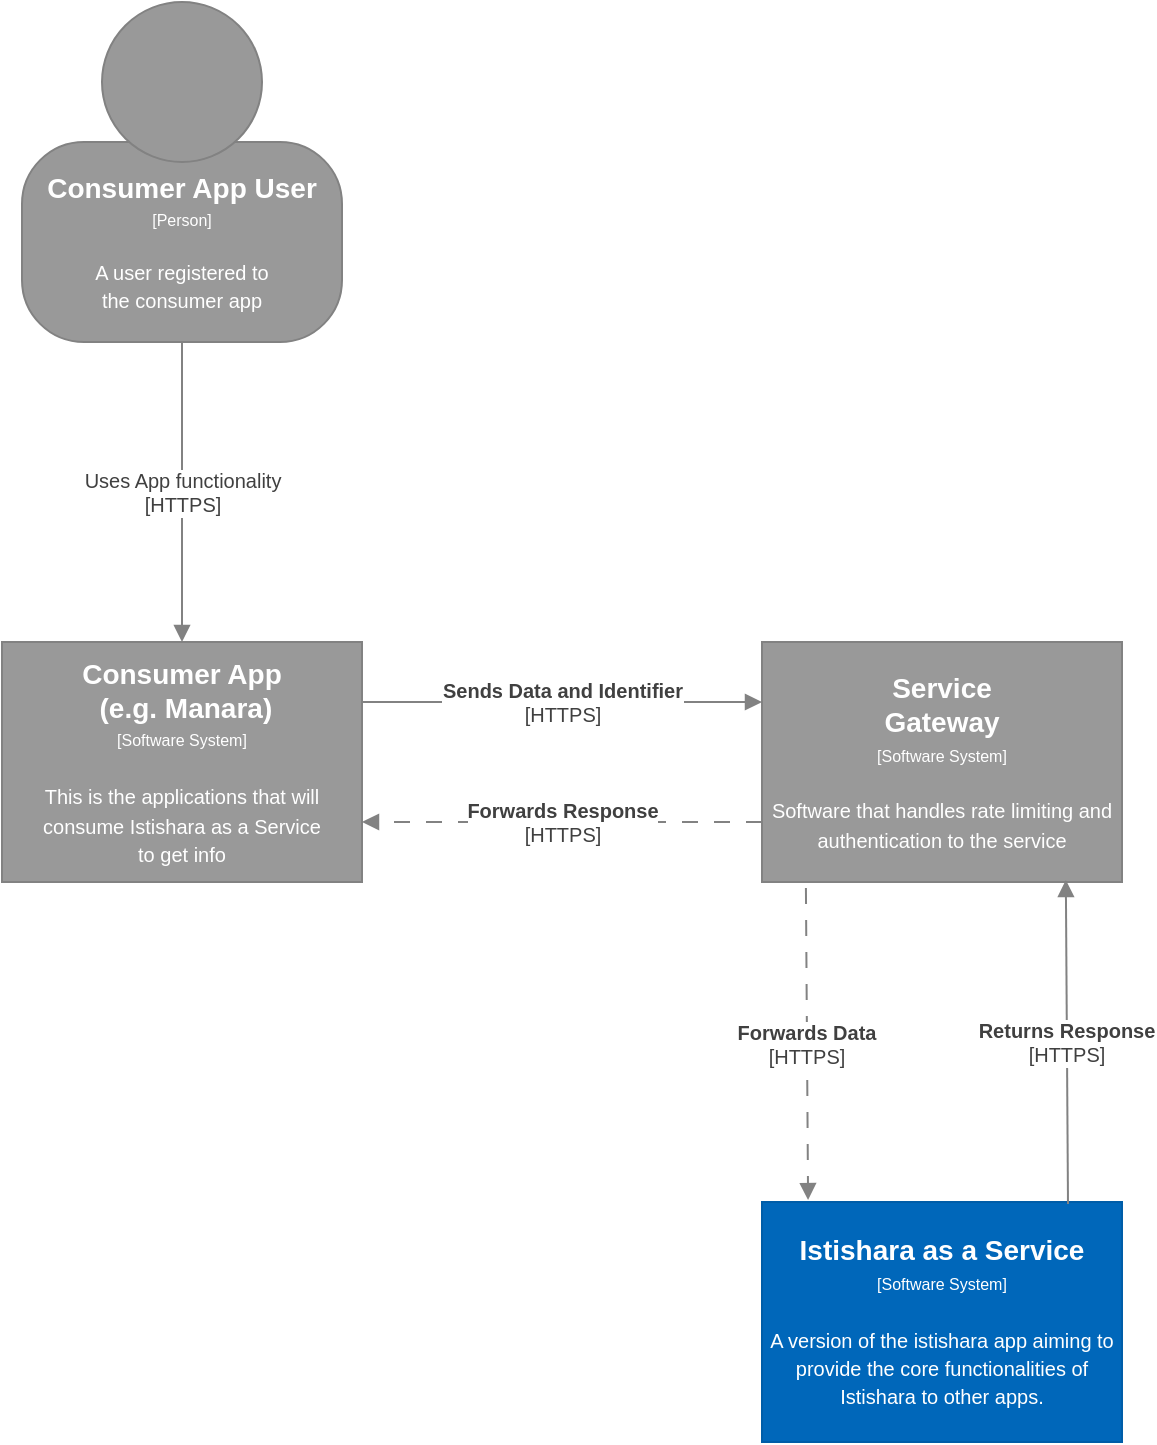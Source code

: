 <mxfile version="13.2.4" type="google"><diagram id="7RP1oYqYokmmZYXaSHFx" name="Page-1"><mxGraphModel dx="1355" dy="1874" grid="1" gridSize="10" guides="1" tooltips="1" connect="1" arrows="1" fold="1" page="1" pageScale="1" pageWidth="850" pageHeight="1100" math="0" shadow="0"><root><mxCell id="0"/><mxCell id="1" parent="0"/><object label="&lt;div&gt;&lt;span style=&quot;font-size: 14px&quot;&gt;&lt;b&gt;Consumer App&lt;/b&gt;&lt;/span&gt;&lt;/div&gt;&lt;div&gt;&lt;span style=&quot;font-size: 14px&quot;&gt;&lt;b&gt;&amp;nbsp;(e.g. Manara)&lt;/b&gt;&lt;/span&gt;&lt;/div&gt;&lt;div&gt;&lt;span style=&quot;font-size: 8px&quot;&gt;[Software System&lt;/span&gt;&lt;span style=&quot;font-size: 8px&quot;&gt;]&lt;/span&gt;&lt;/div&gt;&lt;div&gt;&lt;span style=&quot;font-size: 8px&quot;&gt;&lt;br&gt;&lt;/span&gt;&lt;/div&gt;&lt;div&gt;&lt;font size=&quot;1&quot;&gt;This is the applications that will consume Istishara as a Service&lt;/font&gt;&lt;/div&gt;&lt;div&gt;&lt;font size=&quot;1&quot;&gt;to get info&lt;/font&gt;&lt;/div&gt;" placeholders="1" name="External System Name" description="Description of Software System" id="XB8ivH_cLxs2Bz2Z1T5P-8"><mxCell style="rounded=0;whiteSpace=wrap;html=1;fillColor=#999999;fontColor=#FFFFFF;strokeColor=#828282;resizable=0;" vertex="1" parent="1"><mxGeometry x="70" y="70" width="180" height="120" as="geometry"/></mxCell></object><object label="" placeholders="1" instruction="edit data of the lower shape within the group" id="XB8ivH_cLxs2Bz2Z1T5P-10"><mxCell style="group;resizable=0;" vertex="1" connectable="0" parent="1"><mxGeometry x="80" y="-250" width="160" height="170" as="geometry"/></mxCell></object><object label="&lt;div style=&quot;color: rgb(255 , 255 , 255) ; white-space: normal&quot;&gt;&lt;span style=&quot;font-size: 14px&quot;&gt;&lt;b&gt;Consumer App User&lt;/b&gt;&lt;/span&gt;&lt;/div&gt;&lt;div style=&quot;color: rgb(255 , 255 , 255) ; white-space: normal&quot;&gt;&lt;span style=&quot;font-size: 8px&quot;&gt;[Person]&lt;/span&gt;&lt;br&gt;&lt;/div&gt;&lt;div style=&quot;color: rgb(255 , 255 , 255) ; white-space: normal ; font-size: 8px&quot;&gt;&lt;span style=&quot;font-size: x-small&quot;&gt;&lt;br&gt;&lt;/span&gt;&lt;/div&gt;&lt;div style=&quot;color: rgb(255 , 255 , 255) ; white-space: normal&quot;&gt;&lt;font size=&quot;1&quot;&gt;A user registered to&lt;/font&gt;&lt;/div&gt;&lt;div style=&quot;color: rgb(255 , 255 , 255) ; white-space: normal&quot;&gt;&lt;font size=&quot;1&quot;&gt;the consumer app&lt;/font&gt;&lt;/div&gt;" name="External Actor Name" description="Description" placeholders="1" id="XB8ivH_cLxs2Bz2Z1T5P-11"><mxCell style="rounded=1;whiteSpace=wrap;html=1;strokeColor=#828282;fillColor=#999999;fontColor=#000000;arcSize=31;" vertex="1" parent="XB8ivH_cLxs2Bz2Z1T5P-10"><mxGeometry y="70" width="160" height="100" as="geometry"/></mxCell></object><mxCell id="XB8ivH_cLxs2Bz2Z1T5P-12" value="" style="ellipse;whiteSpace=wrap;html=1;aspect=fixed;strokeColor=#828282;fillColor=#999999;fontColor=#000000;" vertex="1" parent="XB8ivH_cLxs2Bz2Z1T5P-10"><mxGeometry x="40" width="80" height="80" as="geometry"/></mxCell><object label="&lt;span style=&quot;font-size: 10px&quot;&gt;Uses App functionality&lt;br&gt;[HTTPS]&lt;br&gt;&lt;/span&gt;" placeholders="1" name="Data Flow Item Name" technology="HTTP" id="XB8ivH_cLxs2Bz2Z1T5P-14"><mxCell style="endArrow=block;html=1;fontSize=10;fontColor=#404040;strokeWidth=1;endFill=1;strokeColor=#828282;elbow=vertical;exitX=0.5;exitY=1;exitDx=0;exitDy=0;entryX=0.5;entryY=0;entryDx=0;entryDy=0;" edge="1" parent="1" source="XB8ivH_cLxs2Bz2Z1T5P-11" target="XB8ivH_cLxs2Bz2Z1T5P-8"><mxGeometry width="50" height="50" relative="1" as="geometry"><mxPoint x="330" y="529.5" as="sourcePoint"/><mxPoint x="530" y="529.5" as="targetPoint"/></mxGeometry></mxCell></object><object label="&lt;div&gt;&lt;span style=&quot;font-size: 14px&quot;&gt;&lt;b&gt;Istishara as a Service&lt;/b&gt;&lt;/span&gt;&lt;/div&gt;&lt;div&gt;&lt;span style=&quot;font-size: 8px&quot;&gt;[Software System]&lt;/span&gt;&lt;br&gt;&lt;/div&gt;&lt;div&gt;&lt;span style=&quot;font-size: 8px&quot;&gt;&lt;br&gt;&lt;/span&gt;&lt;/div&gt;&lt;div&gt;&lt;font size=&quot;1&quot;&gt;A version of the istishara app aiming to provide the core functionalities of Istishara to other apps.&lt;/font&gt;&lt;/div&gt;" placeholders="1" name="Software System Name" description="Description" id="XB8ivH_cLxs2Bz2Z1T5P-15"><mxCell style="rounded=0;whiteSpace=wrap;html=1;fillColor=#0067BA;fontColor=#FFFFFF;strokeColor=#005DA8;resizable=0;" vertex="1" parent="1"><mxGeometry x="450" y="350" width="180" height="120" as="geometry"/></mxCell></object><object label="&lt;div&gt;&lt;span style=&quot;font-size: 14px&quot;&gt;&lt;b&gt;Service&lt;/b&gt;&lt;/span&gt;&lt;/div&gt;&lt;div&gt;&lt;span style=&quot;font-size: 14px&quot;&gt;&lt;b&gt;Gateway&lt;/b&gt;&lt;/span&gt;&lt;/div&gt;&lt;div&gt;&lt;span style=&quot;font-size: 8px&quot;&gt;[Software System&lt;/span&gt;&lt;span style=&quot;font-size: 8px&quot;&gt;]&lt;/span&gt;&lt;/div&gt;&lt;div&gt;&lt;span style=&quot;font-size: 8px&quot;&gt;&lt;br&gt;&lt;/span&gt;&lt;/div&gt;&lt;div&gt;&lt;font size=&quot;1&quot;&gt;Software that handles rate limiting and authentication to the service&lt;/font&gt;&lt;/div&gt;" placeholders="1" name="External System Name" description="Description of Software System" id="XB8ivH_cLxs2Bz2Z1T5P-17"><mxCell style="rounded=0;whiteSpace=wrap;html=1;fillColor=#999999;fontColor=#FFFFFF;strokeColor=#828282;resizable=0;" vertex="1" parent="1"><mxGeometry x="450" y="70" width="180" height="120" as="geometry"/></mxCell></object><object label="&lt;b&gt;Forwards Data&lt;/b&gt;&lt;br style=&quot;font-size: 10px&quot;&gt;[HTTPS]" placeholders="1" name="Dependency Operation Name" technology="JDBC" id="XB8ivH_cLxs2Bz2Z1T5P-20"><mxCell style="endArrow=block;html=1;fontSize=10;fontColor=#404040;strokeWidth=1;endFill=1;dashed=1;dashPattern=8 8;strokeColor=#828282;elbow=vertical;exitX=0.122;exitY=1.025;exitDx=0;exitDy=0;entryX=0.128;entryY=-0.008;entryDx=0;entryDy=0;exitPerimeter=0;entryPerimeter=0;" edge="1" parent="1" source="XB8ivH_cLxs2Bz2Z1T5P-17" target="XB8ivH_cLxs2Bz2Z1T5P-15"><mxGeometry width="50" height="50" relative="1" as="geometry"><mxPoint x="320" y="480" as="sourcePoint"/><mxPoint x="520" y="480" as="targetPoint"/></mxGeometry></mxCell></object><object label="&lt;span style=&quot;font-size: 10px&quot;&gt;&lt;b&gt;Returns Response&lt;br&gt;&lt;/b&gt;[HTTPS]&lt;br&gt;&lt;/span&gt;" placeholders="1" name="Data Flow Item Name" technology="HTTP" id="XB8ivH_cLxs2Bz2Z1T5P-23"><mxCell style="endArrow=block;html=1;fontSize=10;fontColor=#404040;strokeWidth=1;endFill=1;strokeColor=#828282;elbow=vertical;exitX=0.85;exitY=0.008;exitDx=0;exitDy=0;entryX=0.844;entryY=0.992;entryDx=0;entryDy=0;exitPerimeter=0;entryPerimeter=0;" edge="1" parent="1" source="XB8ivH_cLxs2Bz2Z1T5P-15" target="XB8ivH_cLxs2Bz2Z1T5P-17"><mxGeometry width="50" height="50" relative="1" as="geometry"><mxPoint x="320" y="519.5" as="sourcePoint"/><mxPoint x="520" y="519.5" as="targetPoint"/></mxGeometry></mxCell></object><object label="&lt;b&gt;Forwards Response&lt;/b&gt;&lt;br style=&quot;font-size: 10px&quot;&gt;[HTTPS]" placeholders="1" name="Dependency Operation Name" technology="JDBC" id="XB8ivH_cLxs2Bz2Z1T5P-25"><mxCell style="endArrow=block;html=1;fontSize=10;fontColor=#404040;strokeWidth=1;endFill=1;dashed=1;dashPattern=8 8;strokeColor=#828282;elbow=vertical;exitX=0;exitY=0.75;exitDx=0;exitDy=0;entryX=1;entryY=0.75;entryDx=0;entryDy=0;" edge="1" parent="1" source="XB8ivH_cLxs2Bz2Z1T5P-17" target="XB8ivH_cLxs2Bz2Z1T5P-8"><mxGeometry width="50" height="50" relative="1" as="geometry"><mxPoint x="481.96" y="203" as="sourcePoint"/><mxPoint x="483.04" y="359.04" as="targetPoint"/></mxGeometry></mxCell></object><object label="&lt;span style=&quot;font-size: 10px&quot;&gt;&lt;b&gt;Sends Data and Identifier&lt;/b&gt;&lt;br&gt;[HTTPS]&lt;br&gt;&lt;/span&gt;" placeholders="1" name="Data Flow Item Name" technology="HTTP" id="XB8ivH_cLxs2Bz2Z1T5P-27"><mxCell style="endArrow=block;html=1;fontSize=10;fontColor=#404040;strokeWidth=1;endFill=1;strokeColor=#828282;elbow=vertical;exitX=1;exitY=0.25;exitDx=0;exitDy=0;entryX=0;entryY=0.25;entryDx=0;entryDy=0;" edge="1" parent="1" source="XB8ivH_cLxs2Bz2Z1T5P-8" target="XB8ivH_cLxs2Bz2Z1T5P-17"><mxGeometry width="50" height="50" relative="1" as="geometry"><mxPoint x="330" y="529.5" as="sourcePoint"/><mxPoint x="530" y="529.5" as="targetPoint"/></mxGeometry></mxCell></object></root></mxGraphModel></diagram></mxfile>